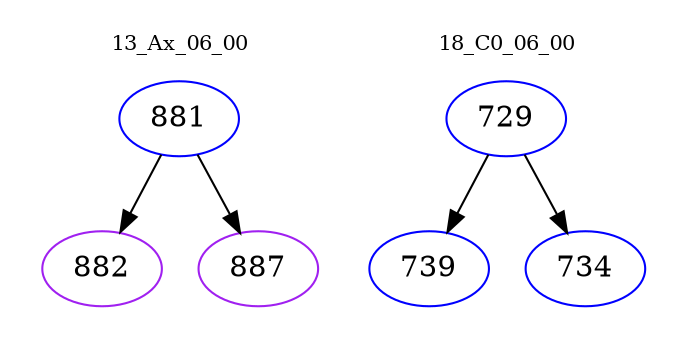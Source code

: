 digraph{
subgraph cluster_0 {
color = white
label = "13_Ax_06_00";
fontsize=10;
T0_881 [label="881", color="blue"]
T0_881 -> T0_882 [color="black"]
T0_882 [label="882", color="purple"]
T0_881 -> T0_887 [color="black"]
T0_887 [label="887", color="purple"]
}
subgraph cluster_1 {
color = white
label = "18_C0_06_00";
fontsize=10;
T1_729 [label="729", color="blue"]
T1_729 -> T1_739 [color="black"]
T1_739 [label="739", color="blue"]
T1_729 -> T1_734 [color="black"]
T1_734 [label="734", color="blue"]
}
}
